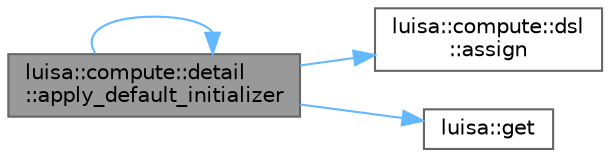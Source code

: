 digraph "luisa::compute::detail::apply_default_initializer"
{
 // LATEX_PDF_SIZE
  bgcolor="transparent";
  edge [fontname=Helvetica,fontsize=10,labelfontname=Helvetica,labelfontsize=10];
  node [fontname=Helvetica,fontsize=10,shape=box,height=0.2,width=0.4];
  rankdir="LR";
  Node1 [id="Node000001",label="luisa::compute::detail\l::apply_default_initializer",height=0.2,width=0.4,color="gray40", fillcolor="grey60", style="filled", fontcolor="black",tooltip=" "];
  Node1 -> Node1 [id="edge1_Node000001_Node000001",color="steelblue1",style="solid",tooltip=" "];
  Node1 -> Node2 [id="edge2_Node000001_Node000002",color="steelblue1",style="solid",tooltip=" "];
  Node2 [id="Node000002",label="luisa::compute::dsl\l::assign",height=0.2,width=0.4,color="grey40", fillcolor="white", style="filled",URL="$namespaceluisa_1_1compute_1_1dsl.html#a0d6347e4348db5c5ea091d99c9870d37",tooltip="Assign rhs to lhs"];
  Node1 -> Node3 [id="edge3_Node000001_Node000003",color="steelblue1",style="solid",tooltip=" "];
  Node3 [id="Node000003",label="luisa::get",height=0.2,width=0.4,color="grey40", fillcolor="white", style="filled",URL="$namespaceluisa.html#ac97dedae1570e2a239ff86cafda745bb",tooltip=" "];
}
